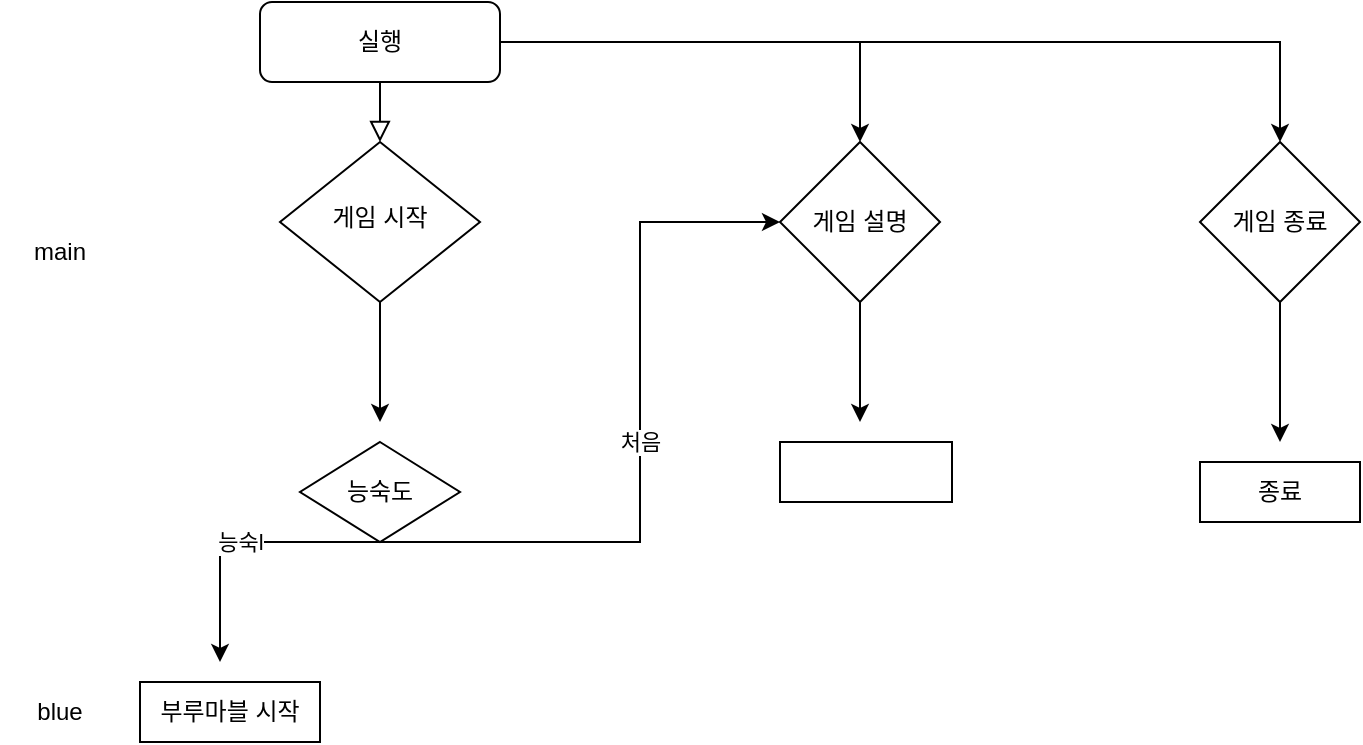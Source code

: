 <mxfile version="15.9.1" type="github">
  <diagram id="C5RBs43oDa-KdzZeNtuy" name="Page-1">
    <mxGraphModel dx="1104" dy="884" grid="1" gridSize="10" guides="1" tooltips="1" connect="1" arrows="1" fold="1" page="1" pageScale="1" pageWidth="827" pageHeight="1169" math="0" shadow="0">
      <root>
        <mxCell id="WIyWlLk6GJQsqaUBKTNV-0" />
        <mxCell id="WIyWlLk6GJQsqaUBKTNV-1" parent="WIyWlLk6GJQsqaUBKTNV-0" />
        <mxCell id="WIyWlLk6GJQsqaUBKTNV-2" value="" style="rounded=0;html=1;jettySize=auto;orthogonalLoop=1;fontSize=11;endArrow=block;endFill=0;endSize=8;strokeWidth=1;shadow=0;labelBackgroundColor=none;edgeStyle=orthogonalEdgeStyle;" parent="WIyWlLk6GJQsqaUBKTNV-1" source="WIyWlLk6GJQsqaUBKTNV-3" target="WIyWlLk6GJQsqaUBKTNV-6" edge="1">
          <mxGeometry relative="1" as="geometry" />
        </mxCell>
        <mxCell id="WIyWlLk6GJQsqaUBKTNV-3" value="실행" style="rounded=1;whiteSpace=wrap;html=1;fontSize=12;glass=0;strokeWidth=1;shadow=0;" parent="WIyWlLk6GJQsqaUBKTNV-1" vertex="1">
          <mxGeometry x="160" y="80" width="120" height="40" as="geometry" />
        </mxCell>
        <mxCell id="WIyWlLk6GJQsqaUBKTNV-6" value="게임 시작" style="rhombus;whiteSpace=wrap;html=1;shadow=0;fontFamily=Helvetica;fontSize=12;align=center;strokeWidth=1;spacing=6;spacingTop=-4;" parent="WIyWlLk6GJQsqaUBKTNV-1" vertex="1">
          <mxGeometry x="170" y="150" width="100" height="80" as="geometry" />
        </mxCell>
        <mxCell id="yMtjG-S56oMLCAJ_Q67d-2" value="main" style="text;html=1;strokeColor=none;fillColor=none;align=center;verticalAlign=middle;whiteSpace=wrap;rounded=0;" vertex="1" parent="WIyWlLk6GJQsqaUBKTNV-1">
          <mxGeometry x="30" y="190" width="60" height="30" as="geometry" />
        </mxCell>
        <mxCell id="yMtjG-S56oMLCAJ_Q67d-3" value="blue" style="text;html=1;strokeColor=none;fillColor=none;align=center;verticalAlign=middle;whiteSpace=wrap;rounded=0;" vertex="1" parent="WIyWlLk6GJQsqaUBKTNV-1">
          <mxGeometry x="30" y="420" width="60" height="30" as="geometry" />
        </mxCell>
        <mxCell id="yMtjG-S56oMLCAJ_Q67d-5" value="게임 설명" style="rhombus;whiteSpace=wrap;html=1;" vertex="1" parent="WIyWlLk6GJQsqaUBKTNV-1">
          <mxGeometry x="420" y="150" width="80" height="80" as="geometry" />
        </mxCell>
        <mxCell id="yMtjG-S56oMLCAJ_Q67d-6" value="게임 종료" style="rhombus;whiteSpace=wrap;html=1;" vertex="1" parent="WIyWlLk6GJQsqaUBKTNV-1">
          <mxGeometry x="630" y="150" width="80" height="80" as="geometry" />
        </mxCell>
        <mxCell id="yMtjG-S56oMLCAJ_Q67d-8" value="" style="endArrow=classic;html=1;rounded=0;exitX=1;exitY=0.5;exitDx=0;exitDy=0;entryX=0.5;entryY=0;entryDx=0;entryDy=0;" edge="1" parent="WIyWlLk6GJQsqaUBKTNV-1" source="WIyWlLk6GJQsqaUBKTNV-3" target="yMtjG-S56oMLCAJ_Q67d-5">
          <mxGeometry width="50" height="50" relative="1" as="geometry">
            <mxPoint x="300" y="170" as="sourcePoint" />
            <mxPoint x="350" y="120" as="targetPoint" />
            <Array as="points">
              <mxPoint x="460" y="100" />
            </Array>
          </mxGeometry>
        </mxCell>
        <mxCell id="yMtjG-S56oMLCAJ_Q67d-10" value="" style="endArrow=classic;html=1;rounded=0;entryX=0.5;entryY=0;entryDx=0;entryDy=0;" edge="1" parent="WIyWlLk6GJQsqaUBKTNV-1" target="yMtjG-S56oMLCAJ_Q67d-6">
          <mxGeometry width="50" height="50" relative="1" as="geometry">
            <mxPoint x="450" y="100" as="sourcePoint" />
            <mxPoint x="540" y="100" as="targetPoint" />
            <Array as="points">
              <mxPoint x="670" y="100" />
            </Array>
          </mxGeometry>
        </mxCell>
        <mxCell id="yMtjG-S56oMLCAJ_Q67d-11" value="" style="endArrow=classic;html=1;rounded=0;exitX=0.5;exitY=1;exitDx=0;exitDy=0;" edge="1" parent="WIyWlLk6GJQsqaUBKTNV-1" source="yMtjG-S56oMLCAJ_Q67d-5">
          <mxGeometry width="50" height="50" relative="1" as="geometry">
            <mxPoint x="210" y="390" as="sourcePoint" />
            <mxPoint x="460" y="290" as="targetPoint" />
          </mxGeometry>
        </mxCell>
        <mxCell id="yMtjG-S56oMLCAJ_Q67d-12" value="" style="endArrow=classic;html=1;rounded=0;exitX=0.5;exitY=1;exitDx=0;exitDy=0;" edge="1" parent="WIyWlLk6GJQsqaUBKTNV-1" source="WIyWlLk6GJQsqaUBKTNV-6">
          <mxGeometry width="50" height="50" relative="1" as="geometry">
            <mxPoint x="200" y="280" as="sourcePoint" />
            <mxPoint x="220" y="290" as="targetPoint" />
          </mxGeometry>
        </mxCell>
        <mxCell id="yMtjG-S56oMLCAJ_Q67d-13" value="" style="endArrow=classic;html=1;rounded=0;exitX=0.5;exitY=1;exitDx=0;exitDy=0;" edge="1" parent="WIyWlLk6GJQsqaUBKTNV-1" source="yMtjG-S56oMLCAJ_Q67d-6">
          <mxGeometry width="50" height="50" relative="1" as="geometry">
            <mxPoint x="500" y="390" as="sourcePoint" />
            <mxPoint x="670" y="300" as="targetPoint" />
          </mxGeometry>
        </mxCell>
        <mxCell id="yMtjG-S56oMLCAJ_Q67d-15" value="능숙도" style="rhombus;whiteSpace=wrap;html=1;" vertex="1" parent="WIyWlLk6GJQsqaUBKTNV-1">
          <mxGeometry x="180" y="300" width="80" height="50" as="geometry" />
        </mxCell>
        <mxCell id="yMtjG-S56oMLCAJ_Q67d-16" value="" style="endArrow=classic;html=1;rounded=0;exitX=0.5;exitY=1;exitDx=0;exitDy=0;" edge="1" parent="WIyWlLk6GJQsqaUBKTNV-1" source="yMtjG-S56oMLCAJ_Q67d-15">
          <mxGeometry relative="1" as="geometry">
            <mxPoint x="280" y="270" as="sourcePoint" />
            <mxPoint x="140" y="410" as="targetPoint" />
            <Array as="points">
              <mxPoint x="140" y="350" />
            </Array>
          </mxGeometry>
        </mxCell>
        <mxCell id="yMtjG-S56oMLCAJ_Q67d-17" value="능숙l" style="edgeLabel;resizable=0;html=1;align=center;verticalAlign=middle;" connectable="0" vertex="1" parent="yMtjG-S56oMLCAJ_Q67d-16">
          <mxGeometry relative="1" as="geometry" />
        </mxCell>
        <mxCell id="yMtjG-S56oMLCAJ_Q67d-18" value="" style="endArrow=classic;html=1;rounded=0;exitX=0.5;exitY=1;exitDx=0;exitDy=0;entryX=0;entryY=0.5;entryDx=0;entryDy=0;" edge="1" parent="WIyWlLk6GJQsqaUBKTNV-1" source="yMtjG-S56oMLCAJ_Q67d-15" target="yMtjG-S56oMLCAJ_Q67d-5">
          <mxGeometry relative="1" as="geometry">
            <mxPoint x="280" y="270" as="sourcePoint" />
            <mxPoint x="290" y="410" as="targetPoint" />
            <Array as="points">
              <mxPoint x="350" y="350" />
              <mxPoint x="350" y="190" />
            </Array>
          </mxGeometry>
        </mxCell>
        <mxCell id="yMtjG-S56oMLCAJ_Q67d-19" value="처음" style="edgeLabel;resizable=0;html=1;align=center;verticalAlign=middle;" connectable="0" vertex="1" parent="yMtjG-S56oMLCAJ_Q67d-18">
          <mxGeometry relative="1" as="geometry" />
        </mxCell>
        <mxCell id="yMtjG-S56oMLCAJ_Q67d-21" value="부루마블 시작" style="rounded=0;whiteSpace=wrap;html=1;" vertex="1" parent="WIyWlLk6GJQsqaUBKTNV-1">
          <mxGeometry x="100" y="420" width="90" height="30" as="geometry" />
        </mxCell>
        <mxCell id="yMtjG-S56oMLCAJ_Q67d-22" value="" style="rounded=0;whiteSpace=wrap;html=1;" vertex="1" parent="WIyWlLk6GJQsqaUBKTNV-1">
          <mxGeometry x="420" y="300" width="86" height="30" as="geometry" />
        </mxCell>
        <mxCell id="yMtjG-S56oMLCAJ_Q67d-23" value="종료" style="rounded=0;whiteSpace=wrap;html=1;" vertex="1" parent="WIyWlLk6GJQsqaUBKTNV-1">
          <mxGeometry x="630" y="310" width="80" height="30" as="geometry" />
        </mxCell>
      </root>
    </mxGraphModel>
  </diagram>
</mxfile>
